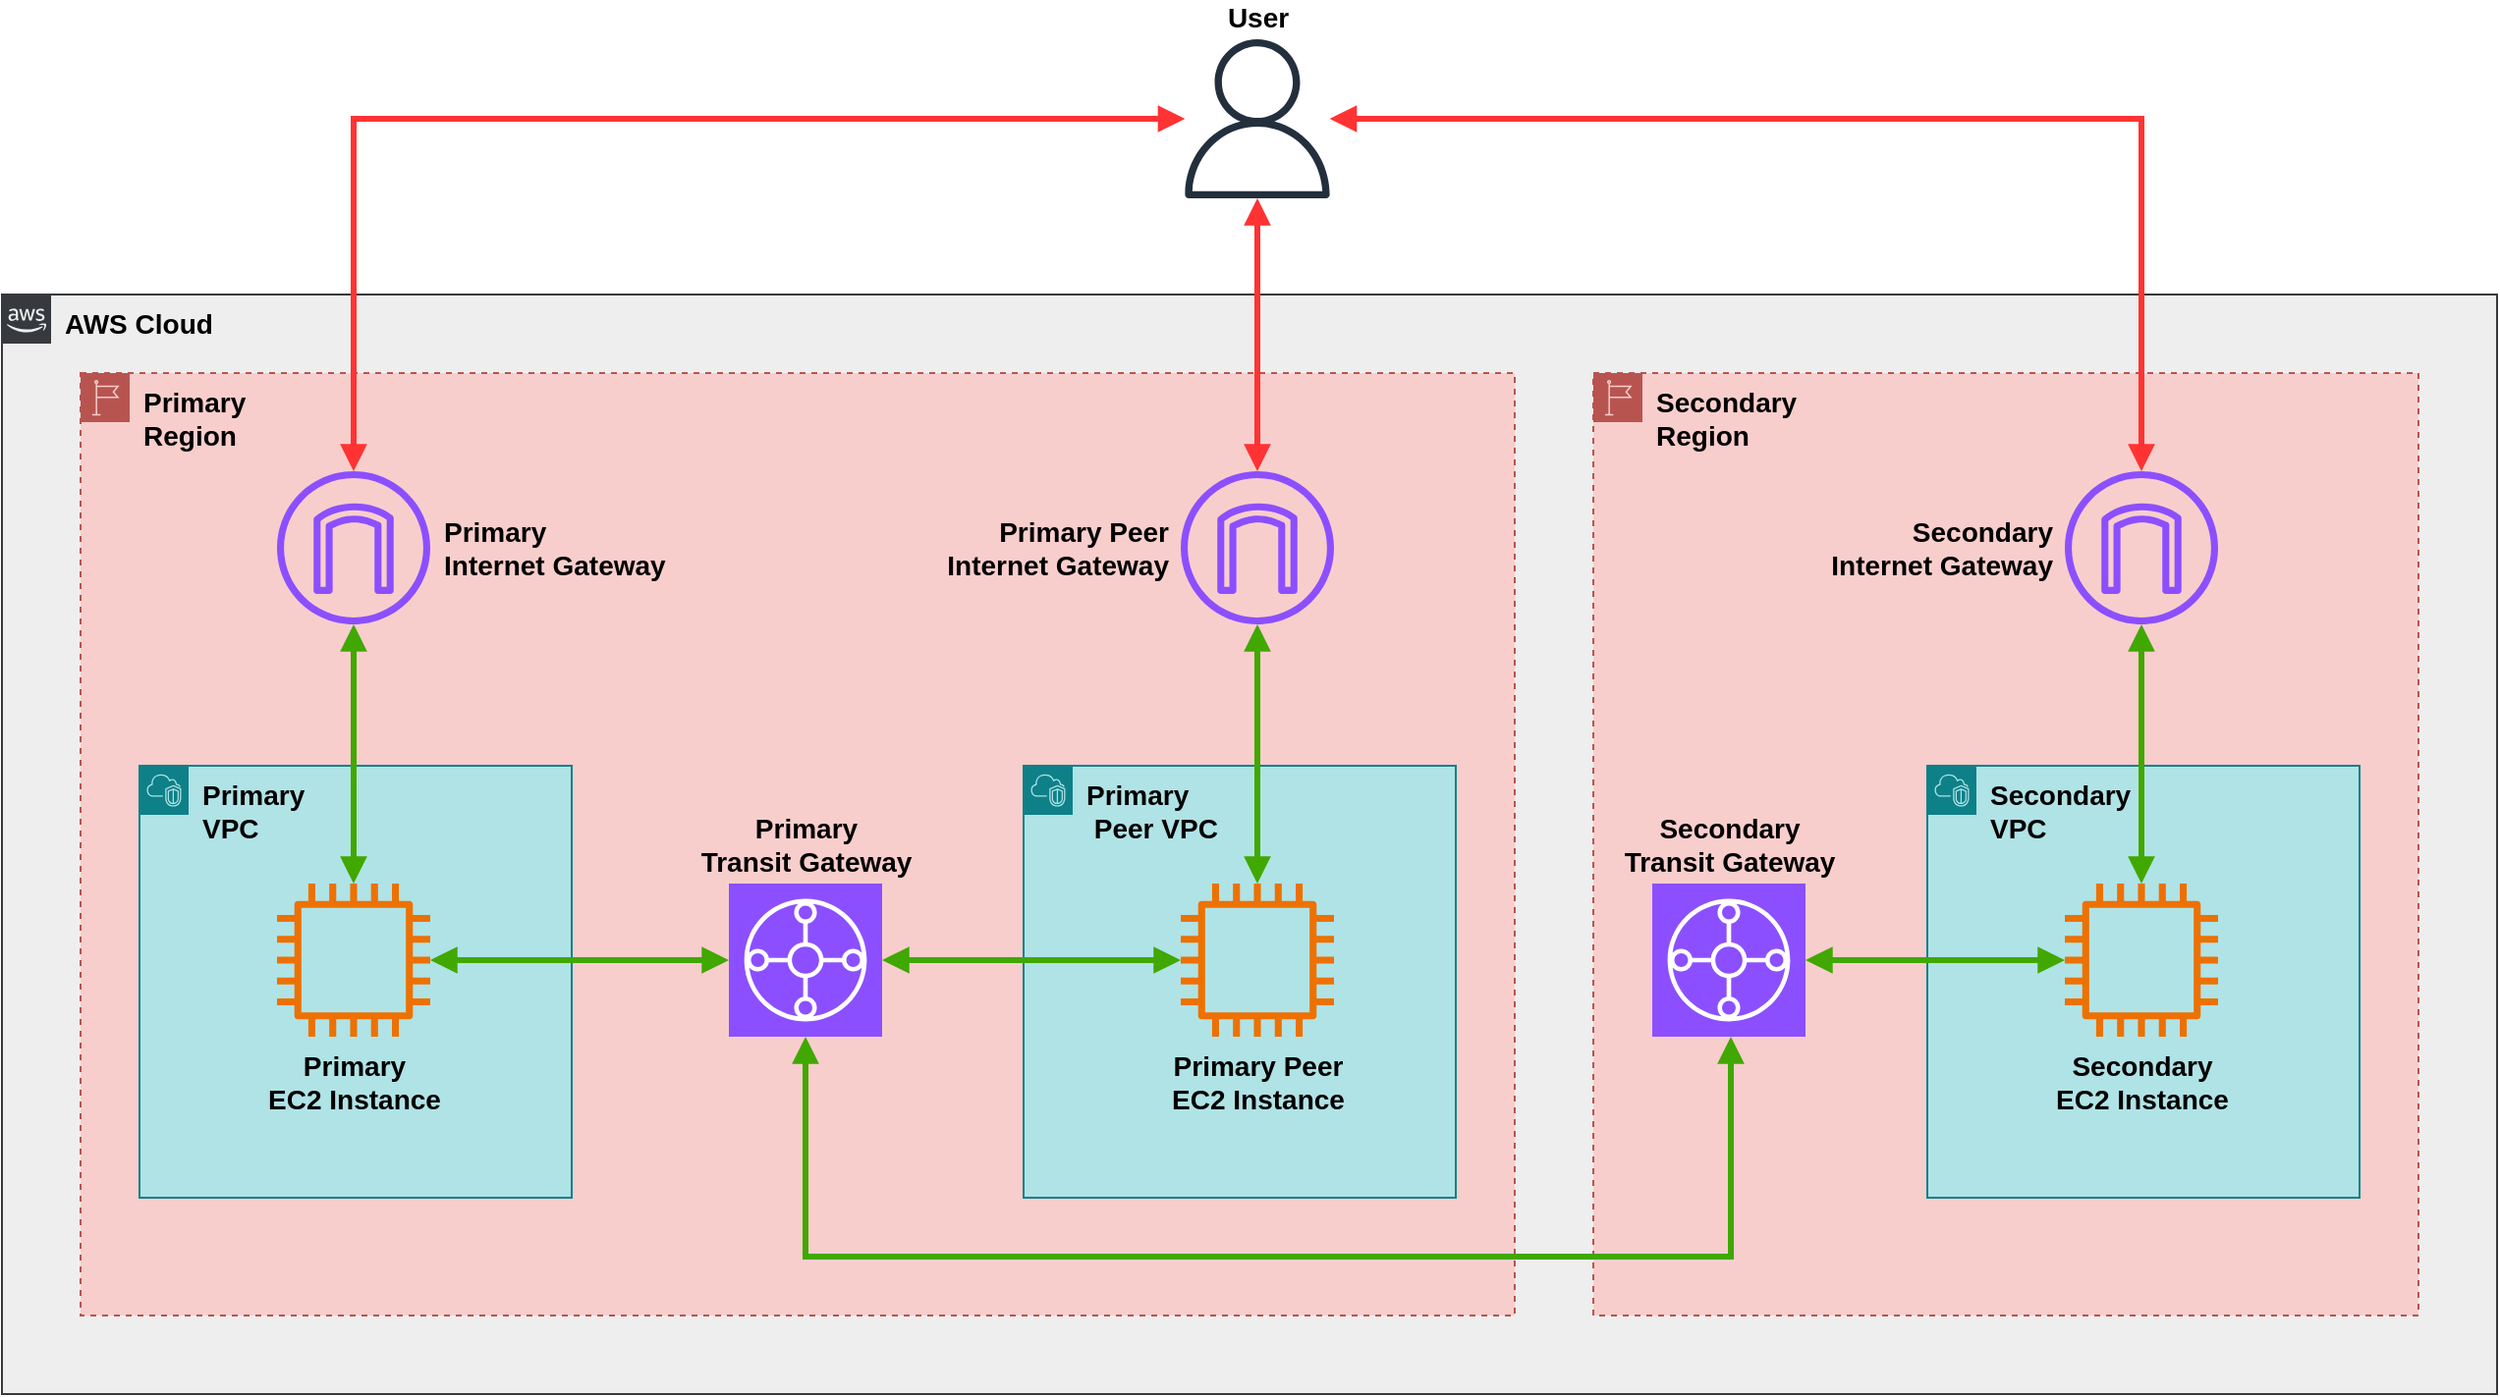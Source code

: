 <mxfile version="24.7.17">
  <diagram name="Page-1" id="261iVsOKZMeNrr0KALNT">
    <mxGraphModel dx="1242" dy="1728" grid="1" gridSize="10" guides="1" tooltips="1" connect="1" arrows="1" fold="1" page="1" pageScale="1" pageWidth="1100" pageHeight="850" math="0" shadow="0">
      <root>
        <mxCell id="0" />
        <mxCell id="1" parent="0" />
        <mxCell id="VDM3Dn52gO9X3BVxXSGU-1" value="AWS Cloud" parent="0" />
        <mxCell id="VDM3Dn52gO9X3BVxXSGU-5" value="AWS Cloud" style="points=[[0,0],[0.25,0],[0.5,0],[0.75,0],[1,0],[1,0.25],[1,0.5],[1,0.75],[1,1],[0.75,1],[0.5,1],[0.25,1],[0,1],[0,0.75],[0,0.5],[0,0.25]];outlineConnect=0;html=1;whiteSpace=wrap;fontSize=14;fontStyle=1;container=1;pointerEvents=0;collapsible=0;recursiveResize=0;shape=mxgraph.aws4.group;grIcon=mxgraph.aws4.group_aws_cloud_alt;strokeColor=#36393d;fillColor=#eeeeee;verticalAlign=top;align=left;spacingLeft=30;dashed=0;" parent="VDM3Dn52gO9X3BVxXSGU-1" vertex="1">
          <mxGeometry x="80" y="-400" width="1270" height="560" as="geometry" />
        </mxCell>
        <mxCell id="VDM3Dn52gO9X3BVxXSGU-2" value="Region" style="" parent="0" />
        <mxCell id="VDM3Dn52gO9X3BVxXSGU-60" style="edgeStyle=orthogonalEdgeStyle;shape=connector;rounded=0;orthogonalLoop=1;jettySize=auto;html=1;exitX=0.5;exitY=1;exitDx=0;exitDy=0;strokeColor=default;strokeWidth=2;align=center;verticalAlign=middle;fontFamily=Helvetica;fontSize=14;fontColor=default;labelBackgroundColor=default;startArrow=block;startFill=1;endArrow=block;endFill=1;fontStyle=1" parent="VDM3Dn52gO9X3BVxXSGU-2" source="VDM3Dn52gO9X3BVxXSGU-6" target="VDM3Dn52gO9X3BVxXSGU-6" edge="1">
          <mxGeometry relative="1" as="geometry" />
        </mxCell>
        <mxCell id="VDM3Dn52gO9X3BVxXSGU-6" value="Primary&lt;div&gt;Region&lt;/div&gt;" style="points=[[0,0],[0.25,0],[0.5,0],[0.75,0],[1,0],[1,0.25],[1,0.5],[1,0.75],[1,1],[0.75,1],[0.5,1],[0.25,1],[0,1],[0,0.75],[0,0.5],[0,0.25]];outlineConnect=0;html=1;whiteSpace=wrap;fontSize=14;fontStyle=1;container=1;pointerEvents=0;collapsible=0;recursiveResize=0;shape=mxgraph.aws4.group;grIcon=mxgraph.aws4.group_region;strokeColor=#b85450;fillColor=#f8cecc;verticalAlign=top;align=left;spacingLeft=30;dashed=1;" parent="VDM3Dn52gO9X3BVxXSGU-2" vertex="1">
          <mxGeometry x="120" y="-360" width="730" height="480" as="geometry" />
        </mxCell>
        <mxCell id="VDM3Dn52gO9X3BVxXSGU-7" value="Secondary&lt;div&gt;Region&lt;/div&gt;" style="points=[[0,0],[0.25,0],[0.5,0],[0.75,0],[1,0],[1,0.25],[1,0.5],[1,0.75],[1,1],[0.75,1],[0.5,1],[0.25,1],[0,1],[0,0.75],[0,0.5],[0,0.25]];outlineConnect=0;html=1;whiteSpace=wrap;fontSize=14;fontStyle=1;container=1;pointerEvents=0;collapsible=0;recursiveResize=0;shape=mxgraph.aws4.group;grIcon=mxgraph.aws4.group_region;strokeColor=#b85450;fillColor=#f8cecc;verticalAlign=top;align=left;spacingLeft=30;dashed=1;" parent="VDM3Dn52gO9X3BVxXSGU-2" vertex="1">
          <mxGeometry x="890" y="-360" width="420" height="480" as="geometry" />
        </mxCell>
        <mxCell id="VDM3Dn52gO9X3BVxXSGU-3" value="VPC" parent="0" />
        <mxCell id="VDM3Dn52gO9X3BVxXSGU-42" value="Primary&lt;div style=&quot;font-size: 14px;&quot;&gt;VPC&lt;/div&gt;" style="points=[[0,0],[0.25,0],[0.5,0],[0.75,0],[1,0],[1,0.25],[1,0.5],[1,0.75],[1,1],[0.75,1],[0.5,1],[0.25,1],[0,1],[0,0.75],[0,0.5],[0,0.25]];outlineConnect=0;html=1;whiteSpace=wrap;fontSize=14;fontStyle=1;container=1;pointerEvents=0;collapsible=0;recursiveResize=0;shape=mxgraph.aws4.group;grIcon=mxgraph.aws4.group_vpc2;strokeColor=#0e8088;fillColor=#b0e3e6;verticalAlign=top;align=left;spacingLeft=30;dashed=0;direction=east;" parent="VDM3Dn52gO9X3BVxXSGU-3" vertex="1">
          <mxGeometry x="150" y="-160" width="220" height="220" as="geometry" />
        </mxCell>
        <mxCell id="VDM3Dn52gO9X3BVxXSGU-9" value="Primary&lt;div style=&quot;font-size: 14px;&quot;&gt;&amp;nbsp;Peer VPC&lt;/div&gt;" style="points=[[0,0],[0.25,0],[0.5,0],[0.75,0],[1,0],[1,0.25],[1,0.5],[1,0.75],[1,1],[0.75,1],[0.5,1],[0.25,1],[0,1],[0,0.75],[0,0.5],[0,0.25]];outlineConnect=0;html=1;whiteSpace=wrap;fontSize=14;fontStyle=1;container=1;pointerEvents=0;collapsible=0;recursiveResize=0;shape=mxgraph.aws4.group;grIcon=mxgraph.aws4.group_vpc2;strokeColor=#0e8088;fillColor=#b0e3e6;verticalAlign=top;align=left;spacingLeft=30;dashed=0;" parent="VDM3Dn52gO9X3BVxXSGU-3" vertex="1">
          <mxGeometry x="600" y="-160" width="220" height="220" as="geometry" />
        </mxCell>
        <mxCell id="VDM3Dn52gO9X3BVxXSGU-10" value="Secondary&lt;div style=&quot;font-size: 14px;&quot;&gt;VPC&lt;/div&gt;" style="points=[[0,0],[0.25,0],[0.5,0],[0.75,0],[1,0],[1,0.25],[1,0.5],[1,0.75],[1,1],[0.75,1],[0.5,1],[0.25,1],[0,1],[0,0.75],[0,0.5],[0,0.25]];outlineConnect=0;html=1;whiteSpace=wrap;fontSize=14;fontStyle=1;container=1;pointerEvents=0;collapsible=0;recursiveResize=0;shape=mxgraph.aws4.group;grIcon=mxgraph.aws4.group_vpc2;strokeColor=#0e8088;fillColor=#b0e3e6;verticalAlign=top;align=left;spacingLeft=30;dashed=0;" parent="VDM3Dn52gO9X3BVxXSGU-3" vertex="1">
          <mxGeometry x="1060" y="-160" width="220" height="220" as="geometry" />
        </mxCell>
        <mxCell id="VDM3Dn52gO9X3BVxXSGU-4" value="Other" parent="0" />
        <mxCell id="VDM3Dn52gO9X3BVxXSGU-57" style="edgeStyle=orthogonalEdgeStyle;shape=connector;rounded=0;orthogonalLoop=1;jettySize=auto;html=1;strokeColor=#FF3333;strokeWidth=3;align=center;verticalAlign=middle;fontFamily=Helvetica;fontSize=14;fontColor=default;labelBackgroundColor=default;endArrow=block;endFill=1;startArrow=block;startFill=1;fillColor=#e51400;fontStyle=1" parent="VDM3Dn52gO9X3BVxXSGU-4" source="VDM3Dn52gO9X3BVxXSGU-47" target="VDM3Dn52gO9X3BVxXSGU-46" edge="1">
          <mxGeometry relative="1" as="geometry" />
        </mxCell>
        <mxCell id="VDM3Dn52gO9X3BVxXSGU-59" style="edgeStyle=orthogonalEdgeStyle;shape=connector;rounded=0;orthogonalLoop=1;jettySize=auto;html=1;strokeColor=#FF3333;strokeWidth=3;align=center;verticalAlign=middle;fontFamily=Helvetica;fontSize=14;fontColor=default;labelBackgroundColor=default;startArrow=block;startFill=1;endArrow=block;endFill=1;fillColor=#e51400;fontStyle=1" parent="VDM3Dn52gO9X3BVxXSGU-4" source="VDM3Dn52gO9X3BVxXSGU-47" target="VDM3Dn52gO9X3BVxXSGU-45" edge="1">
          <mxGeometry relative="1" as="geometry" />
        </mxCell>
        <mxCell id="VDM3Dn52gO9X3BVxXSGU-52" style="edgeStyle=orthogonalEdgeStyle;shape=connector;rounded=0;orthogonalLoop=1;jettySize=auto;html=1;strokeColor=#40A800;strokeWidth=3;align=center;verticalAlign=middle;fontFamily=Helvetica;fontSize=14;fontColor=default;labelBackgroundColor=default;endArrow=block;endFill=1;startArrow=block;startFill=1;fillColor=#60a917;fontStyle=1" parent="VDM3Dn52gO9X3BVxXSGU-4" source="VDM3Dn52gO9X3BVxXSGU-15" target="VDM3Dn52gO9X3BVxXSGU-36" edge="1">
          <mxGeometry relative="1" as="geometry" />
        </mxCell>
        <mxCell id="VDM3Dn52gO9X3BVxXSGU-15" value="Primary Peer&lt;div style=&quot;font-size: 14px;&quot;&gt;EC2 Instance&lt;/div&gt;" style="sketch=0;outlineConnect=0;fontColor=#000000;gradientColor=none;fillColor=#ED7100;strokeColor=none;dashed=0;verticalLabelPosition=bottom;verticalAlign=top;align=center;html=1;fontSize=14;fontStyle=1;aspect=fixed;pointerEvents=1;shape=mxgraph.aws4.instance2;" parent="VDM3Dn52gO9X3BVxXSGU-4" vertex="1">
          <mxGeometry x="680" y="-100" width="78" height="78" as="geometry" />
        </mxCell>
        <mxCell id="VDM3Dn52gO9X3BVxXSGU-48" style="edgeStyle=orthogonalEdgeStyle;shape=connector;rounded=0;orthogonalLoop=1;jettySize=auto;html=1;strokeColor=#40A800;strokeWidth=3;align=center;verticalAlign=middle;fontFamily=Helvetica;fontSize=14;fontColor=default;labelBackgroundColor=default;endArrow=block;endFill=1;startArrow=block;startFill=1;fillColor=#60a917;fontStyle=1" parent="VDM3Dn52gO9X3BVxXSGU-4" source="VDM3Dn52gO9X3BVxXSGU-43" target="VDM3Dn52gO9X3BVxXSGU-45" edge="1">
          <mxGeometry relative="1" as="geometry" />
        </mxCell>
        <mxCell id="VDM3Dn52gO9X3BVxXSGU-43" value="Primary&lt;div style=&quot;font-size: 14px;&quot;&gt;EC2 Instance&lt;/div&gt;" style="sketch=0;outlineConnect=0;fontColor=#000000;gradientColor=none;fillColor=#ED7100;strokeColor=none;dashed=0;verticalLabelPosition=bottom;verticalAlign=top;align=center;html=1;fontSize=14;fontStyle=1;aspect=fixed;pointerEvents=1;shape=mxgraph.aws4.instance2;" parent="VDM3Dn52gO9X3BVxXSGU-4" vertex="1">
          <mxGeometry x="220" y="-100" width="78" height="78" as="geometry" />
        </mxCell>
        <mxCell id="VDM3Dn52gO9X3BVxXSGU-55" style="edgeStyle=orthogonalEdgeStyle;shape=connector;rounded=0;orthogonalLoop=1;jettySize=auto;html=1;strokeColor=#FF3333;strokeWidth=3;align=center;verticalAlign=middle;fontFamily=Helvetica;fontSize=14;fontColor=default;labelBackgroundColor=default;endArrow=block;endFill=1;startArrow=block;startFill=1;fillColor=#e51400;fontStyle=1" parent="VDM3Dn52gO9X3BVxXSGU-4" source="VDM3Dn52gO9X3BVxXSGU-36" target="VDM3Dn52gO9X3BVxXSGU-47" edge="1">
          <mxGeometry relative="1" as="geometry" />
        </mxCell>
        <mxCell id="VDM3Dn52gO9X3BVxXSGU-36" value="Primary Peer&lt;div style=&quot;font-size: 14px;&quot;&gt;Internet Gateway&lt;/div&gt;" style="sketch=0;outlineConnect=0;fontColor=#000000;gradientColor=none;fillColor=#8C4FFF;strokeColor=none;dashed=0;verticalLabelPosition=middle;verticalAlign=middle;align=right;html=1;fontSize=14;fontStyle=1;aspect=fixed;pointerEvents=1;shape=mxgraph.aws4.internet_gateway;labelPosition=left;spacingRight=5;" parent="VDM3Dn52gO9X3BVxXSGU-4" vertex="1">
          <mxGeometry x="680" y="-310" width="78" height="78" as="geometry" />
        </mxCell>
        <mxCell id="VDM3Dn52gO9X3BVxXSGU-45" value="Primary&lt;div style=&quot;font-size: 14px;&quot;&gt;Internet Gateway&lt;/div&gt;" style="sketch=0;outlineConnect=0;fontColor=#000000;gradientColor=none;fillColor=#8C4FFF;strokeColor=none;dashed=0;verticalLabelPosition=middle;verticalAlign=middle;align=left;html=1;fontSize=14;fontStyle=1;aspect=fixed;pointerEvents=1;shape=mxgraph.aws4.internet_gateway;direction=east;labelPosition=right;spacingLeft=5;" parent="VDM3Dn52gO9X3BVxXSGU-4" vertex="1">
          <mxGeometry x="220" y="-310" width="78" height="78" as="geometry" />
        </mxCell>
        <mxCell id="VDM3Dn52gO9X3BVxXSGU-47" value="User" style="sketch=0;outlineConnect=0;fontColor=#000000;gradientColor=none;fillColor=#232F3D;strokeColor=none;dashed=0;verticalLabelPosition=top;verticalAlign=bottom;align=center;html=1;fontSize=14;fontStyle=1;aspect=fixed;pointerEvents=1;shape=mxgraph.aws4.user;fontFamily=Helvetica;labelBackgroundColor=default;labelPosition=center;" parent="VDM3Dn52gO9X3BVxXSGU-4" vertex="1">
          <mxGeometry x="678.5" y="-530" width="81" height="81" as="geometry" />
        </mxCell>
        <mxCell id="VDM3Dn52gO9X3BVxXSGU-49" style="edgeStyle=orthogonalEdgeStyle;shape=connector;rounded=0;orthogonalLoop=1;jettySize=auto;html=1;strokeColor=#40A800;strokeWidth=3;align=center;verticalAlign=middle;fontFamily=Helvetica;fontSize=14;fontColor=default;labelBackgroundColor=default;endArrow=block;endFill=1;startArrow=block;startFill=1;fillColor=#60a917;fontStyle=1" parent="VDM3Dn52gO9X3BVxXSGU-4" source="VDM3Dn52gO9X3BVxXSGU-43" target="VDM3Dn52gO9X3BVxXSGU-11" edge="1">
          <mxGeometry relative="1" as="geometry" />
        </mxCell>
        <mxCell id="VDM3Dn52gO9X3BVxXSGU-50" style="edgeStyle=orthogonalEdgeStyle;shape=connector;rounded=0;orthogonalLoop=1;jettySize=auto;html=1;strokeColor=#40A800;strokeWidth=3;align=center;verticalAlign=middle;fontFamily=Helvetica;fontSize=14;fontColor=default;labelBackgroundColor=default;endArrow=block;endFill=1;startArrow=block;startFill=1;fillColor=#60a917;fontStyle=1" parent="VDM3Dn52gO9X3BVxXSGU-4" source="VDM3Dn52gO9X3BVxXSGU-15" target="VDM3Dn52gO9X3BVxXSGU-11" edge="1">
          <mxGeometry relative="1" as="geometry" />
        </mxCell>
        <mxCell id="VDM3Dn52gO9X3BVxXSGU-54" style="edgeStyle=orthogonalEdgeStyle;shape=connector;rounded=0;orthogonalLoop=1;jettySize=auto;html=1;strokeColor=#40A800;strokeWidth=3;align=center;verticalAlign=middle;fontFamily=Helvetica;fontSize=14;fontColor=default;labelBackgroundColor=default;endArrow=block;endFill=1;startArrow=block;startFill=1;fillColor=#60a917;fontStyle=1" parent="VDM3Dn52gO9X3BVxXSGU-4" source="VDM3Dn52gO9X3BVxXSGU-11" target="VDM3Dn52gO9X3BVxXSGU-18" edge="1">
          <mxGeometry relative="1" as="geometry">
            <Array as="points">
              <mxPoint x="489" y="90" />
              <mxPoint x="960" y="90" />
            </Array>
          </mxGeometry>
        </mxCell>
        <mxCell id="VDM3Dn52gO9X3BVxXSGU-11" value="Primary&lt;div style=&quot;font-size: 14px;&quot;&gt;Transit Gateway&lt;/div&gt;" style="sketch=0;points=[[0,0,0],[0.25,0,0],[0.5,0,0],[0.75,0,0],[1,0,0],[0,1,0],[0.25,1,0],[0.5,1,0],[0.75,1,0],[1,1,0],[0,0.25,0],[0,0.5,0],[0,0.75,0],[1,0.25,0],[1,0.5,0],[1,0.75,0]];outlineConnect=0;fontColor=#000000;fillColor=#8C4FFF;strokeColor=#ffffff;dashed=0;verticalLabelPosition=top;verticalAlign=bottom;align=center;html=1;fontSize=14;fontStyle=1;aspect=fixed;shape=mxgraph.aws4.resourceIcon;resIcon=mxgraph.aws4.transit_gateway;points=[[0.25,0],[0.75,0]];labelPosition=center;" parent="VDM3Dn52gO9X3BVxXSGU-4" vertex="1">
          <mxGeometry x="450" y="-100" width="78" height="78" as="geometry" />
        </mxCell>
        <mxCell id="VDM3Dn52gO9X3BVxXSGU-18" value="Secondary&lt;div style=&quot;font-size: 14px;&quot;&gt;Transit Gateway&lt;/div&gt;" style="sketch=0;points=[[0,0,0],[0.25,0,0],[0.5,0,0],[0.75,0,0],[1,0,0],[0,1,0],[0.25,1,0],[0.5,1,0],[0.75,1,0],[1,1,0],[0,0.25,0],[0,0.5,0],[0,0.75,0],[1,0.25,0],[1,0.5,0],[1,0.75,0]];outlineConnect=0;fontColor=#000000;fillColor=#8C4FFF;strokeColor=#ffffff;dashed=0;verticalLabelPosition=top;verticalAlign=bottom;align=center;html=1;fontSize=14;fontStyle=1;aspect=fixed;shape=mxgraph.aws4.resourceIcon;resIcon=mxgraph.aws4.transit_gateway;labelPosition=center;" parent="VDM3Dn52gO9X3BVxXSGU-4" vertex="1">
          <mxGeometry x="920" y="-100" width="78" height="78" as="geometry" />
        </mxCell>
        <mxCell id="VDM3Dn52gO9X3BVxXSGU-16" value="Secondary&lt;div style=&quot;font-size: 14px;&quot;&gt;EC2 Instance&lt;/div&gt;" style="sketch=0;outlineConnect=0;fontColor=#000000;gradientColor=none;fillColor=#ED7100;strokeColor=none;dashed=0;verticalLabelPosition=bottom;verticalAlign=top;align=center;html=1;fontSize=14;fontStyle=1;aspect=fixed;pointerEvents=1;shape=mxgraph.aws4.instance2;" parent="VDM3Dn52gO9X3BVxXSGU-4" vertex="1">
          <mxGeometry x="1130" y="-100" width="78" height="78" as="geometry" />
        </mxCell>
        <mxCell id="VDM3Dn52gO9X3BVxXSGU-46" value="Secondary&lt;div style=&quot;font-size: 14px;&quot;&gt;Internet Gateway&lt;/div&gt;" style="sketch=0;outlineConnect=0;fontColor=#000000;gradientColor=none;fillColor=#8C4FFF;strokeColor=none;dashed=0;verticalLabelPosition=middle;verticalAlign=middle;align=right;html=1;fontSize=14;fontStyle=1;aspect=fixed;pointerEvents=1;shape=mxgraph.aws4.internet_gateway;labelPosition=left;spacingRight=5;" parent="VDM3Dn52gO9X3BVxXSGU-4" vertex="1">
          <mxGeometry x="1130" y="-310" width="78" height="78" as="geometry" />
        </mxCell>
        <mxCell id="VDM3Dn52gO9X3BVxXSGU-51" style="edgeStyle=orthogonalEdgeStyle;shape=connector;rounded=0;orthogonalLoop=1;jettySize=auto;html=1;strokeColor=#40A800;strokeWidth=3;align=center;verticalAlign=middle;fontFamily=Helvetica;fontSize=14;fontColor=default;labelBackgroundColor=default;endArrow=block;endFill=1;startArrow=block;startFill=1;fillColor=#60a917;fontStyle=1" parent="VDM3Dn52gO9X3BVxXSGU-4" source="VDM3Dn52gO9X3BVxXSGU-18" target="VDM3Dn52gO9X3BVxXSGU-16" edge="1">
          <mxGeometry relative="1" as="geometry">
            <Array as="points">
              <mxPoint x="1040" y="-61" />
              <mxPoint x="1040" y="-61" />
            </Array>
          </mxGeometry>
        </mxCell>
        <mxCell id="VDM3Dn52gO9X3BVxXSGU-53" style="edgeStyle=orthogonalEdgeStyle;shape=connector;rounded=0;orthogonalLoop=1;jettySize=auto;html=1;strokeColor=#40A800;strokeWidth=3;align=center;verticalAlign=middle;fontFamily=Helvetica;fontSize=14;fontColor=default;labelBackgroundColor=default;endArrow=block;endFill=1;startArrow=block;startFill=1;fillColor=#60a917;fontStyle=1" parent="VDM3Dn52gO9X3BVxXSGU-4" source="VDM3Dn52gO9X3BVxXSGU-16" target="VDM3Dn52gO9X3BVxXSGU-46" edge="1">
          <mxGeometry relative="1" as="geometry" />
        </mxCell>
      </root>
    </mxGraphModel>
  </diagram>
</mxfile>
